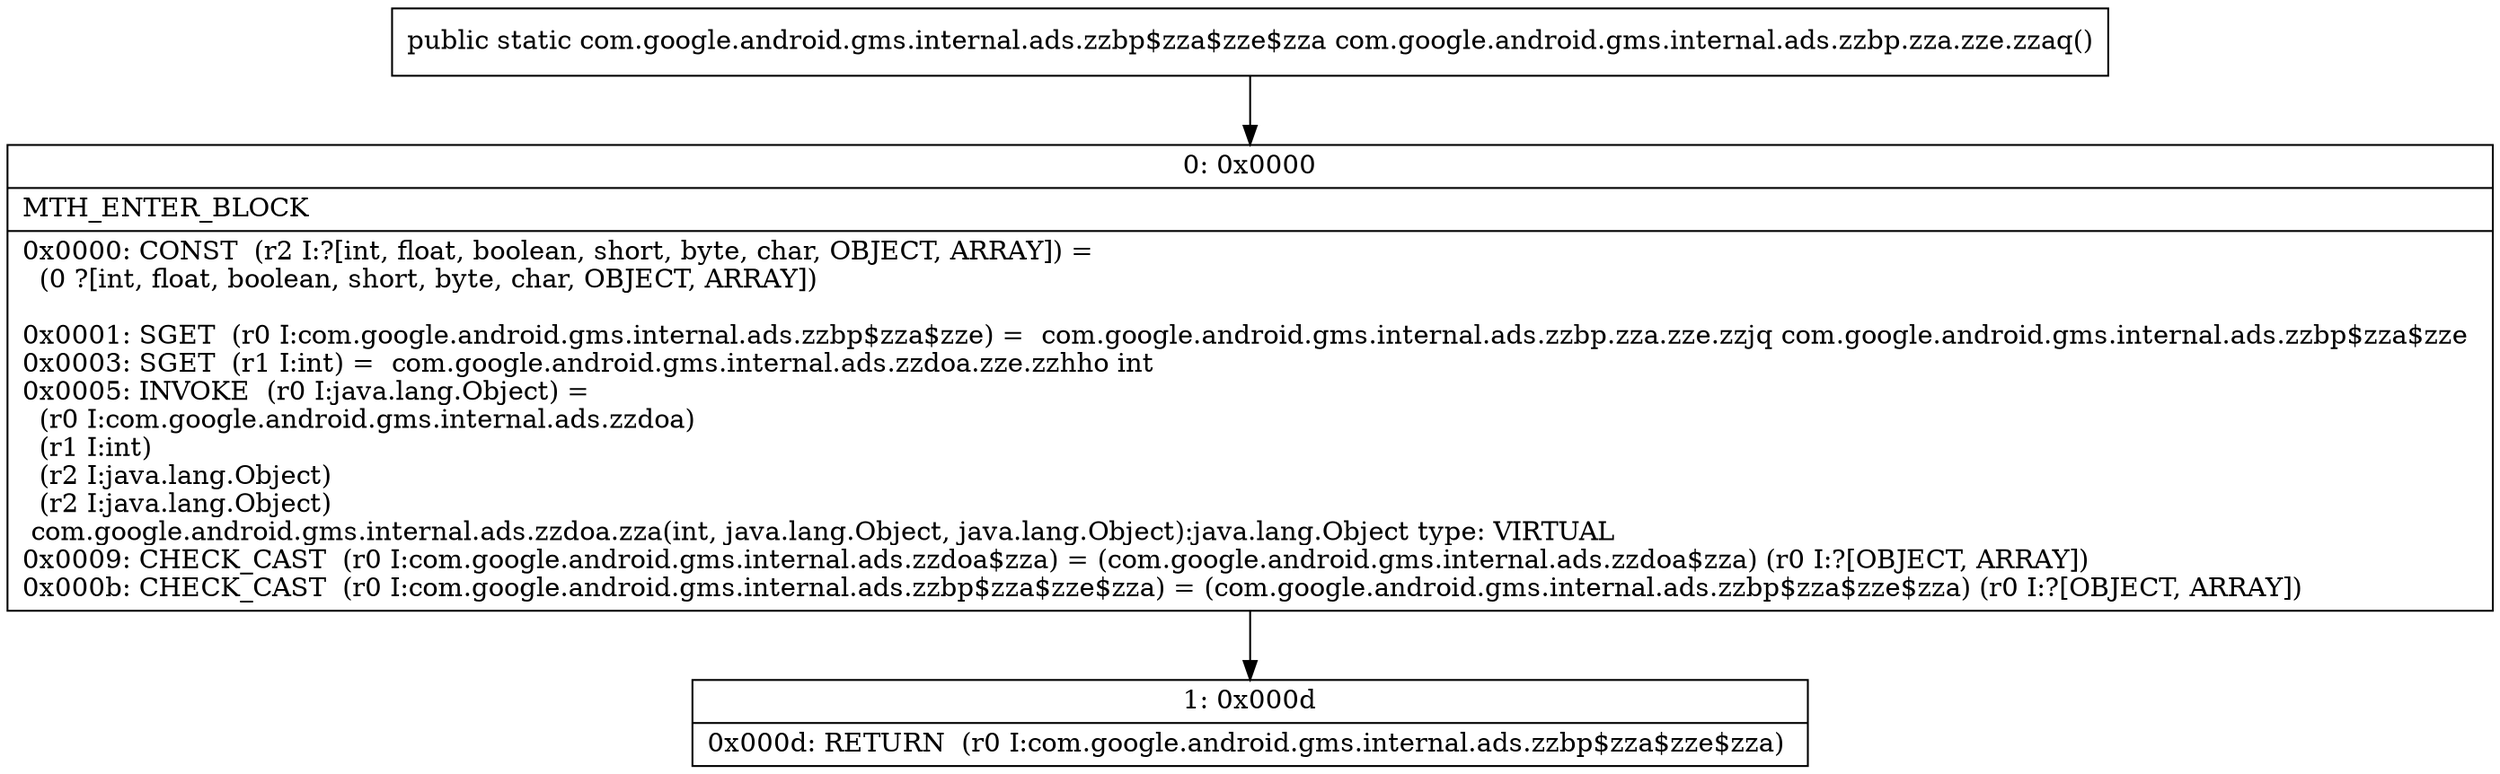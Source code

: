 digraph "CFG forcom.google.android.gms.internal.ads.zzbp.zza.zze.zzaq()Lcom\/google\/android\/gms\/internal\/ads\/zzbp$zza$zze$zza;" {
Node_0 [shape=record,label="{0\:\ 0x0000|MTH_ENTER_BLOCK\l|0x0000: CONST  (r2 I:?[int, float, boolean, short, byte, char, OBJECT, ARRAY]) = \l  (0 ?[int, float, boolean, short, byte, char, OBJECT, ARRAY])\l \l0x0001: SGET  (r0 I:com.google.android.gms.internal.ads.zzbp$zza$zze) =  com.google.android.gms.internal.ads.zzbp.zza.zze.zzjq com.google.android.gms.internal.ads.zzbp$zza$zze \l0x0003: SGET  (r1 I:int) =  com.google.android.gms.internal.ads.zzdoa.zze.zzhho int \l0x0005: INVOKE  (r0 I:java.lang.Object) = \l  (r0 I:com.google.android.gms.internal.ads.zzdoa)\l  (r1 I:int)\l  (r2 I:java.lang.Object)\l  (r2 I:java.lang.Object)\l com.google.android.gms.internal.ads.zzdoa.zza(int, java.lang.Object, java.lang.Object):java.lang.Object type: VIRTUAL \l0x0009: CHECK_CAST  (r0 I:com.google.android.gms.internal.ads.zzdoa$zza) = (com.google.android.gms.internal.ads.zzdoa$zza) (r0 I:?[OBJECT, ARRAY]) \l0x000b: CHECK_CAST  (r0 I:com.google.android.gms.internal.ads.zzbp$zza$zze$zza) = (com.google.android.gms.internal.ads.zzbp$zza$zze$zza) (r0 I:?[OBJECT, ARRAY]) \l}"];
Node_1 [shape=record,label="{1\:\ 0x000d|0x000d: RETURN  (r0 I:com.google.android.gms.internal.ads.zzbp$zza$zze$zza) \l}"];
MethodNode[shape=record,label="{public static com.google.android.gms.internal.ads.zzbp$zza$zze$zza com.google.android.gms.internal.ads.zzbp.zza.zze.zzaq() }"];
MethodNode -> Node_0;
Node_0 -> Node_1;
}

